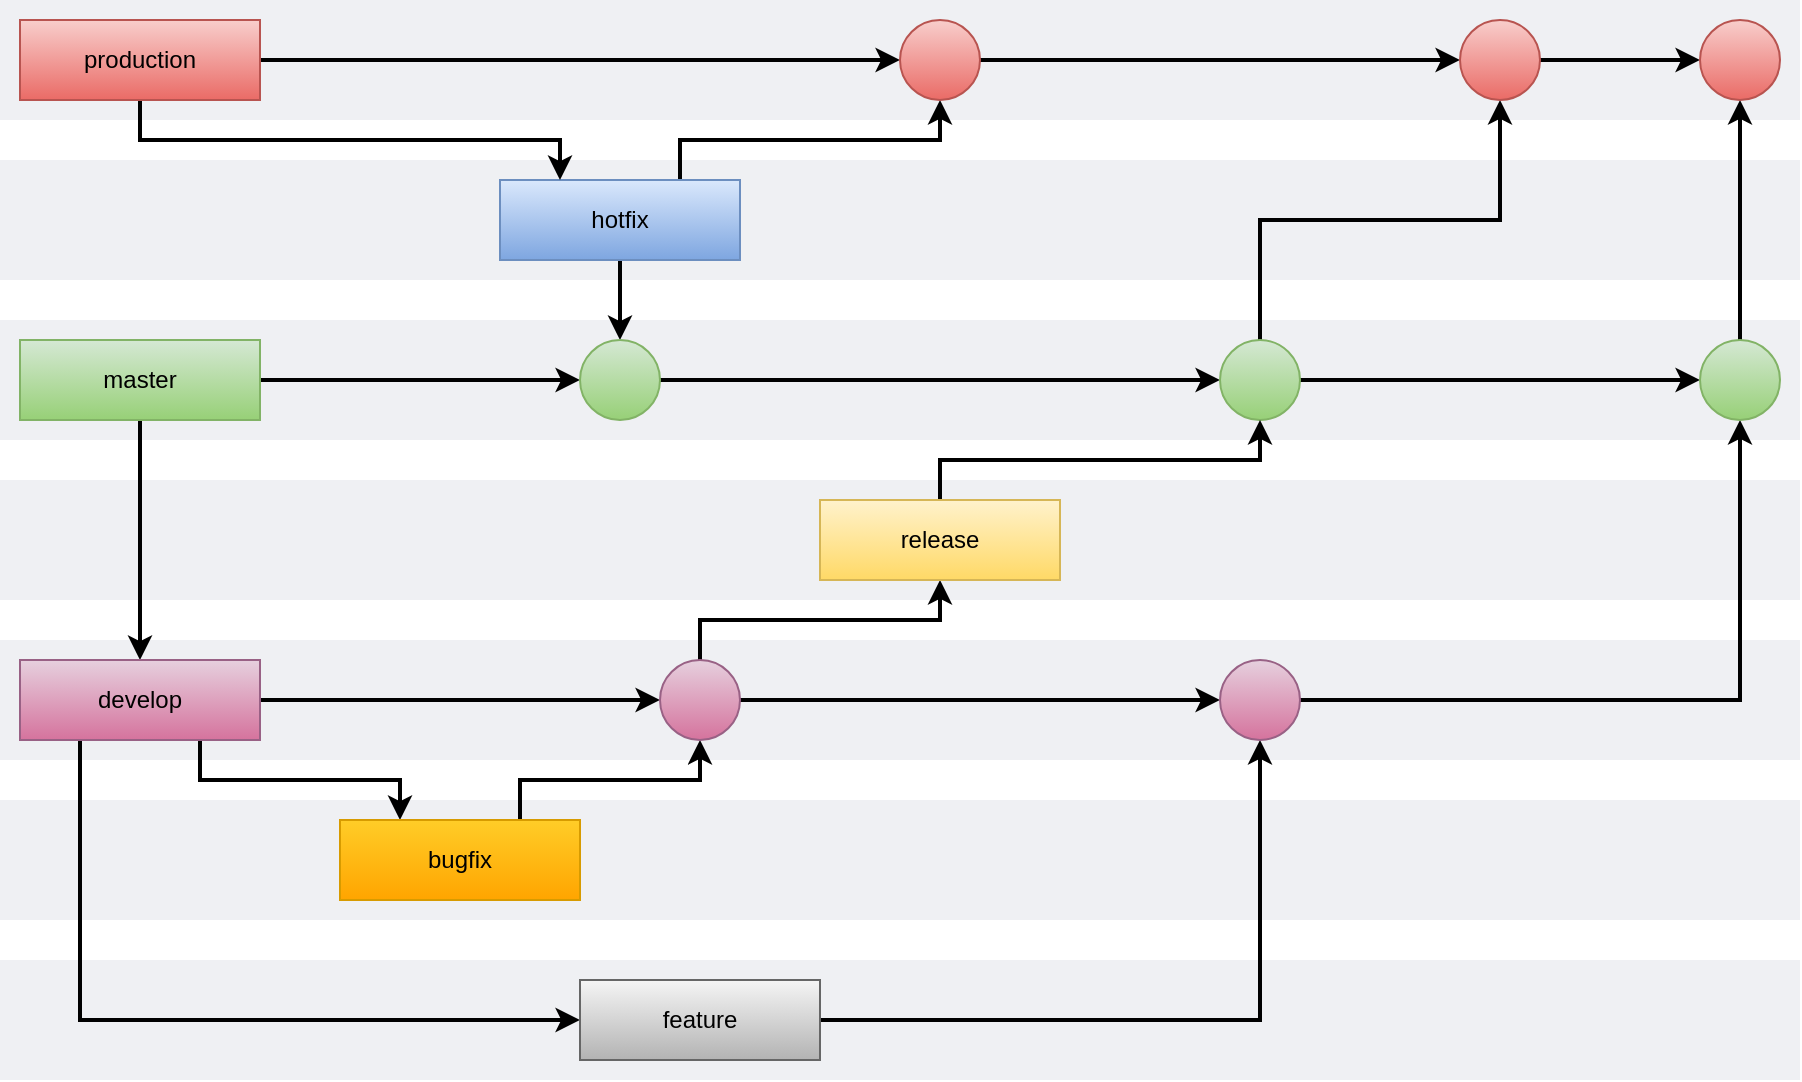 <mxfile version="15.5.6" type="device"><diagram id="qq0F1tmvk6fEEs0AphSG" name="Page-1"><mxGraphModel dx="2035" dy="1708" grid="1" gridSize="10" guides="1" tooltips="1" connect="1" arrows="1" fold="1" page="1" pageScale="1" pageWidth="850" pageHeight="1100" math="0" shadow="0"><root><mxCell id="0"/><mxCell id="1" parent="0"/><mxCell id="VnrEtIwrlLiTd0tLUUzI-50" value="" style="fillColor=#EFF0F3;strokeColor=none;dashed=0;verticalAlign=top;fontStyle=0;fontColor=#232F3D;" vertex="1" parent="1"><mxGeometry x="-90" y="-50" width="900" height="60" as="geometry"/></mxCell><mxCell id="VnrEtIwrlLiTd0tLUUzI-49" value="" style="fillColor=#EFF0F3;strokeColor=none;dashed=0;verticalAlign=top;fontStyle=0;fontColor=#232F3D;" vertex="1" parent="1"><mxGeometry x="-90" y="30" width="900" height="60" as="geometry"/></mxCell><mxCell id="VnrEtIwrlLiTd0tLUUzI-48" value="" style="fillColor=#EFF0F3;strokeColor=none;dashed=0;verticalAlign=top;fontStyle=0;fontColor=#232F3D;" vertex="1" parent="1"><mxGeometry x="-90" y="430" width="900" height="60" as="geometry"/></mxCell><mxCell id="VnrEtIwrlLiTd0tLUUzI-43" value="" style="fillColor=#EFF0F3;strokeColor=none;dashed=0;verticalAlign=top;fontStyle=0;fontColor=#232F3D;" vertex="1" parent="1"><mxGeometry x="-90" y="350" width="900" height="60" as="geometry"/></mxCell><mxCell id="VnrEtIwrlLiTd0tLUUzI-42" value="" style="fillColor=#EFF0F3;strokeColor=none;dashed=0;verticalAlign=top;fontStyle=0;fontColor=#232F3D;" vertex="1" parent="1"><mxGeometry x="-90" y="110" width="900" height="60" as="geometry"/></mxCell><mxCell id="VnrEtIwrlLiTd0tLUUzI-39" value="" style="fillColor=#EFF0F3;strokeColor=none;dashed=0;verticalAlign=top;fontStyle=0;fontColor=#232F3D;" vertex="1" parent="1"><mxGeometry x="-90" y="190" width="900" height="60" as="geometry"/></mxCell><mxCell id="VnrEtIwrlLiTd0tLUUzI-38" value="" style="fillColor=#EFF0F3;strokeColor=none;dashed=0;verticalAlign=top;fontStyle=0;fontColor=#232F3D;" vertex="1" parent="1"><mxGeometry x="-90" y="270" width="900" height="60" as="geometry"/></mxCell><mxCell id="VnrEtIwrlLiTd0tLUUzI-3" style="edgeStyle=orthogonalEdgeStyle;rounded=0;orthogonalLoop=1;jettySize=auto;html=1;strokeWidth=2;startArrow=none;exitX=1;exitY=0.5;exitDx=0;exitDy=0;entryX=0;entryY=0.5;entryDx=0;entryDy=0;" edge="1" parent="1" source="VnrEtIwrlLiTd0tLUUzI-1" target="VnrEtIwrlLiTd0tLUUzI-12"><mxGeometry relative="1" as="geometry"><mxPoint x="150" y="190" as="sourcePoint"/><mxPoint x="120" y="210" as="targetPoint"/></mxGeometry></mxCell><mxCell id="VnrEtIwrlLiTd0tLUUzI-18" style="edgeStyle=orthogonalEdgeStyle;rounded=0;orthogonalLoop=1;jettySize=auto;html=1;entryX=0.5;entryY=0;entryDx=0;entryDy=0;strokeWidth=2;exitX=0.5;exitY=1;exitDx=0;exitDy=0;" edge="1" parent="1" source="VnrEtIwrlLiTd0tLUUzI-1" target="VnrEtIwrlLiTd0tLUUzI-5"><mxGeometry relative="1" as="geometry"/></mxCell><mxCell id="VnrEtIwrlLiTd0tLUUzI-1" value="master" style="rounded=0;whiteSpace=wrap;html=1;fillColor=#d5e8d4;gradientColor=#97d077;strokeColor=#82b366;" vertex="1" parent="1"><mxGeometry x="-80" y="120" width="120" height="40" as="geometry"/></mxCell><mxCell id="VnrEtIwrlLiTd0tLUUzI-11" style="edgeStyle=orthogonalEdgeStyle;rounded=0;orthogonalLoop=1;jettySize=auto;html=1;entryX=0.5;entryY=1;entryDx=0;entryDy=0;exitX=0.75;exitY=0;exitDx=0;exitDy=0;strokeWidth=2;" edge="1" parent="1" source="VnrEtIwrlLiTd0tLUUzI-4" target="VnrEtIwrlLiTd0tLUUzI-8"><mxGeometry relative="1" as="geometry"/></mxCell><mxCell id="VnrEtIwrlLiTd0tLUUzI-35" style="edgeStyle=orthogonalEdgeStyle;rounded=0;orthogonalLoop=1;jettySize=auto;html=1;entryX=0.5;entryY=0;entryDx=0;entryDy=0;strokeWidth=2;" edge="1" parent="1" source="VnrEtIwrlLiTd0tLUUzI-4" target="VnrEtIwrlLiTd0tLUUzI-12"><mxGeometry relative="1" as="geometry"/></mxCell><mxCell id="VnrEtIwrlLiTd0tLUUzI-4" value="hotfix" style="rounded=0;whiteSpace=wrap;html=1;fillColor=#dae8fc;gradientColor=#7ea6e0;strokeColor=#6c8ebf;" vertex="1" parent="1"><mxGeometry x="160" y="40" width="120" height="40" as="geometry"/></mxCell><mxCell id="VnrEtIwrlLiTd0tLUUzI-20" style="edgeStyle=orthogonalEdgeStyle;rounded=0;orthogonalLoop=1;jettySize=auto;html=1;strokeWidth=2;exitX=0.75;exitY=1;exitDx=0;exitDy=0;entryX=0.25;entryY=0;entryDx=0;entryDy=0;" edge="1" parent="1" source="VnrEtIwrlLiTd0tLUUzI-5" target="VnrEtIwrlLiTd0tLUUzI-19"><mxGeometry relative="1" as="geometry"/></mxCell><mxCell id="VnrEtIwrlLiTd0tLUUzI-22" style="edgeStyle=orthogonalEdgeStyle;rounded=0;orthogonalLoop=1;jettySize=auto;html=1;entryX=0;entryY=0.5;entryDx=0;entryDy=0;strokeWidth=2;" edge="1" parent="1" source="VnrEtIwrlLiTd0tLUUzI-5" target="VnrEtIwrlLiTd0tLUUzI-21"><mxGeometry relative="1" as="geometry"/></mxCell><mxCell id="VnrEtIwrlLiTd0tLUUzI-25" style="edgeStyle=orthogonalEdgeStyle;rounded=0;orthogonalLoop=1;jettySize=auto;html=1;entryX=0;entryY=0.5;entryDx=0;entryDy=0;strokeWidth=2;exitX=0.25;exitY=1;exitDx=0;exitDy=0;" edge="1" parent="1" source="VnrEtIwrlLiTd0tLUUzI-5" target="VnrEtIwrlLiTd0tLUUzI-24"><mxGeometry relative="1" as="geometry"><Array as="points"><mxPoint x="-50" y="460"/></Array></mxGeometry></mxCell><mxCell id="VnrEtIwrlLiTd0tLUUzI-5" value="develop" style="rounded=0;whiteSpace=wrap;html=1;fillColor=#e6d0de;gradientColor=#d5739d;strokeColor=#996185;" vertex="1" parent="1"><mxGeometry x="-80" y="280" width="120" height="40" as="geometry"/></mxCell><mxCell id="VnrEtIwrlLiTd0tLUUzI-9" style="edgeStyle=orthogonalEdgeStyle;rounded=0;orthogonalLoop=1;jettySize=auto;html=1;entryX=0;entryY=0.5;entryDx=0;entryDy=0;strokeWidth=2;" edge="1" parent="1" source="VnrEtIwrlLiTd0tLUUzI-6" target="VnrEtIwrlLiTd0tLUUzI-8"><mxGeometry relative="1" as="geometry"/></mxCell><mxCell id="VnrEtIwrlLiTd0tLUUzI-10" style="edgeStyle=orthogonalEdgeStyle;rounded=0;orthogonalLoop=1;jettySize=auto;html=1;entryX=0.25;entryY=0;entryDx=0;entryDy=0;exitX=0.5;exitY=1;exitDx=0;exitDy=0;strokeWidth=2;" edge="1" parent="1" source="VnrEtIwrlLiTd0tLUUzI-6" target="VnrEtIwrlLiTd0tLUUzI-4"><mxGeometry relative="1" as="geometry"/></mxCell><mxCell id="VnrEtIwrlLiTd0tLUUzI-6" value="production" style="rounded=0;whiteSpace=wrap;html=1;fillColor=#f8cecc;gradientColor=#ea6b66;strokeColor=#b85450;" vertex="1" parent="1"><mxGeometry x="-80" y="-40" width="120" height="40" as="geometry"/></mxCell><mxCell id="VnrEtIwrlLiTd0tLUUzI-15" style="edgeStyle=orthogonalEdgeStyle;rounded=0;orthogonalLoop=1;jettySize=auto;html=1;entryX=0;entryY=0.5;entryDx=0;entryDy=0;strokeWidth=2;" edge="1" parent="1" source="VnrEtIwrlLiTd0tLUUzI-8" target="VnrEtIwrlLiTd0tLUUzI-14"><mxGeometry relative="1" as="geometry"/></mxCell><mxCell id="VnrEtIwrlLiTd0tLUUzI-8" value="" style="ellipse;whiteSpace=wrap;html=1;aspect=fixed;fillColor=#f8cecc;gradientColor=#ea6b66;strokeColor=#b85450;" vertex="1" parent="1"><mxGeometry x="360" y="-40" width="40" height="40" as="geometry"/></mxCell><mxCell id="VnrEtIwrlLiTd0tLUUzI-17" style="edgeStyle=orthogonalEdgeStyle;rounded=0;orthogonalLoop=1;jettySize=auto;html=1;entryX=0;entryY=0.5;entryDx=0;entryDy=0;strokeWidth=2;" edge="1" parent="1" source="VnrEtIwrlLiTd0tLUUzI-12" target="VnrEtIwrlLiTd0tLUUzI-13"><mxGeometry relative="1" as="geometry"/></mxCell><mxCell id="VnrEtIwrlLiTd0tLUUzI-16" style="edgeStyle=orthogonalEdgeStyle;rounded=0;orthogonalLoop=1;jettySize=auto;html=1;strokeWidth=2;exitX=0.5;exitY=0;exitDx=0;exitDy=0;" edge="1" parent="1" source="VnrEtIwrlLiTd0tLUUzI-13" target="VnrEtIwrlLiTd0tLUUzI-14"><mxGeometry relative="1" as="geometry"/></mxCell><mxCell id="VnrEtIwrlLiTd0tLUUzI-36" style="edgeStyle=orthogonalEdgeStyle;rounded=0;orthogonalLoop=1;jettySize=auto;html=1;entryX=0;entryY=0.5;entryDx=0;entryDy=0;strokeWidth=2;" edge="1" parent="1" source="VnrEtIwrlLiTd0tLUUzI-13" target="VnrEtIwrlLiTd0tLUUzI-33"><mxGeometry relative="1" as="geometry"/></mxCell><mxCell id="VnrEtIwrlLiTd0tLUUzI-13" value="" style="ellipse;whiteSpace=wrap;html=1;aspect=fixed;fillColor=#d5e8d4;gradientColor=#97d077;strokeColor=#82b366;" vertex="1" parent="1"><mxGeometry x="520" y="120" width="40" height="40" as="geometry"/></mxCell><mxCell id="VnrEtIwrlLiTd0tLUUzI-54" style="edgeStyle=orthogonalEdgeStyle;rounded=0;orthogonalLoop=1;jettySize=auto;html=1;entryX=0;entryY=0.5;entryDx=0;entryDy=0;strokeWidth=2;" edge="1" parent="1" source="VnrEtIwrlLiTd0tLUUzI-14" target="VnrEtIwrlLiTd0tLUUzI-52"><mxGeometry relative="1" as="geometry"/></mxCell><mxCell id="VnrEtIwrlLiTd0tLUUzI-14" value="" style="ellipse;whiteSpace=wrap;html=1;aspect=fixed;fillColor=#f8cecc;gradientColor=#ea6b66;strokeColor=#b85450;" vertex="1" parent="1"><mxGeometry x="640" y="-40" width="40" height="40" as="geometry"/></mxCell><mxCell id="VnrEtIwrlLiTd0tLUUzI-23" style="edgeStyle=orthogonalEdgeStyle;rounded=0;orthogonalLoop=1;jettySize=auto;html=1;entryX=0.5;entryY=1;entryDx=0;entryDy=0;strokeWidth=2;exitX=0.75;exitY=0;exitDx=0;exitDy=0;" edge="1" parent="1" source="VnrEtIwrlLiTd0tLUUzI-19" target="VnrEtIwrlLiTd0tLUUzI-21"><mxGeometry relative="1" as="geometry"/></mxCell><mxCell id="VnrEtIwrlLiTd0tLUUzI-19" value="bugfix" style="rounded=0;whiteSpace=wrap;html=1;fillColor=#ffcd28;gradientColor=#ffa500;strokeColor=#d79b00;" vertex="1" parent="1"><mxGeometry x="80" y="360" width="120" height="40" as="geometry"/></mxCell><mxCell id="VnrEtIwrlLiTd0tLUUzI-28" style="edgeStyle=orthogonalEdgeStyle;rounded=0;orthogonalLoop=1;jettySize=auto;html=1;entryX=0;entryY=0.5;entryDx=0;entryDy=0;strokeWidth=2;" edge="1" parent="1" source="VnrEtIwrlLiTd0tLUUzI-21" target="VnrEtIwrlLiTd0tLUUzI-26"><mxGeometry relative="1" as="geometry"/></mxCell><mxCell id="VnrEtIwrlLiTd0tLUUzI-31" style="edgeStyle=orthogonalEdgeStyle;rounded=0;orthogonalLoop=1;jettySize=auto;html=1;entryX=0.5;entryY=1;entryDx=0;entryDy=0;strokeWidth=2;exitX=0.5;exitY=0;exitDx=0;exitDy=0;" edge="1" parent="1" source="VnrEtIwrlLiTd0tLUUzI-21" target="VnrEtIwrlLiTd0tLUUzI-30"><mxGeometry relative="1" as="geometry"/></mxCell><mxCell id="VnrEtIwrlLiTd0tLUUzI-21" value="" style="ellipse;whiteSpace=wrap;html=1;aspect=fixed;fillColor=#e6d0de;gradientColor=#d5739d;strokeColor=#996185;" vertex="1" parent="1"><mxGeometry x="240" y="280" width="40" height="40" as="geometry"/></mxCell><mxCell id="VnrEtIwrlLiTd0tLUUzI-27" style="edgeStyle=orthogonalEdgeStyle;rounded=0;orthogonalLoop=1;jettySize=auto;html=1;entryX=0.5;entryY=1;entryDx=0;entryDy=0;strokeWidth=2;exitX=1;exitY=0.5;exitDx=0;exitDy=0;" edge="1" parent="1" source="VnrEtIwrlLiTd0tLUUzI-24" target="VnrEtIwrlLiTd0tLUUzI-26"><mxGeometry relative="1" as="geometry"><mxPoint x="440" y="500" as="sourcePoint"/><Array as="points"><mxPoint x="540" y="460"/></Array></mxGeometry></mxCell><mxCell id="VnrEtIwrlLiTd0tLUUzI-24" value="feature" style="rounded=0;whiteSpace=wrap;html=1;fillColor=#f5f5f5;gradientColor=#b3b3b3;strokeColor=#666666;" vertex="1" parent="1"><mxGeometry x="200" y="440" width="120" height="40" as="geometry"/></mxCell><mxCell id="VnrEtIwrlLiTd0tLUUzI-29" style="edgeStyle=orthogonalEdgeStyle;rounded=0;orthogonalLoop=1;jettySize=auto;html=1;strokeWidth=2;" edge="1" parent="1" source="VnrEtIwrlLiTd0tLUUzI-26" target="VnrEtIwrlLiTd0tLUUzI-33"><mxGeometry relative="1" as="geometry"/></mxCell><mxCell id="VnrEtIwrlLiTd0tLUUzI-26" value="" style="ellipse;whiteSpace=wrap;html=1;aspect=fixed;fillColor=#e6d0de;gradientColor=#d5739d;strokeColor=#996185;" vertex="1" parent="1"><mxGeometry x="520" y="280" width="40" height="40" as="geometry"/></mxCell><mxCell id="VnrEtIwrlLiTd0tLUUzI-32" style="edgeStyle=orthogonalEdgeStyle;rounded=0;orthogonalLoop=1;jettySize=auto;html=1;entryX=0.5;entryY=1;entryDx=0;entryDy=0;strokeWidth=2;exitX=0.5;exitY=0;exitDx=0;exitDy=0;" edge="1" parent="1" source="VnrEtIwrlLiTd0tLUUzI-30" target="VnrEtIwrlLiTd0tLUUzI-13"><mxGeometry relative="1" as="geometry"/></mxCell><mxCell id="VnrEtIwrlLiTd0tLUUzI-30" value="release" style="rounded=0;whiteSpace=wrap;html=1;fillColor=#fff2cc;gradientColor=#ffd966;strokeColor=#d6b656;" vertex="1" parent="1"><mxGeometry x="320" y="200" width="120" height="40" as="geometry"/></mxCell><mxCell id="VnrEtIwrlLiTd0tLUUzI-53" style="edgeStyle=orthogonalEdgeStyle;rounded=0;orthogonalLoop=1;jettySize=auto;html=1;entryX=0.5;entryY=1;entryDx=0;entryDy=0;strokeWidth=2;" edge="1" parent="1" source="VnrEtIwrlLiTd0tLUUzI-33" target="VnrEtIwrlLiTd0tLUUzI-52"><mxGeometry relative="1" as="geometry"/></mxCell><mxCell id="VnrEtIwrlLiTd0tLUUzI-33" value="" style="ellipse;whiteSpace=wrap;html=1;aspect=fixed;fillColor=#d5e8d4;gradientColor=#97d077;strokeColor=#82b366;" vertex="1" parent="1"><mxGeometry x="760" y="120" width="40" height="40" as="geometry"/></mxCell><mxCell id="VnrEtIwrlLiTd0tLUUzI-12" value="" style="ellipse;whiteSpace=wrap;html=1;aspect=fixed;fillColor=#d5e8d4;gradientColor=#97d077;strokeColor=#82b366;" vertex="1" parent="1"><mxGeometry x="200" y="120" width="40" height="40" as="geometry"/></mxCell><mxCell id="VnrEtIwrlLiTd0tLUUzI-52" value="" style="ellipse;whiteSpace=wrap;html=1;aspect=fixed;fillColor=#f8cecc;gradientColor=#ea6b66;strokeColor=#b85450;" vertex="1" parent="1"><mxGeometry x="760" y="-40" width="40" height="40" as="geometry"/></mxCell></root></mxGraphModel></diagram></mxfile>

